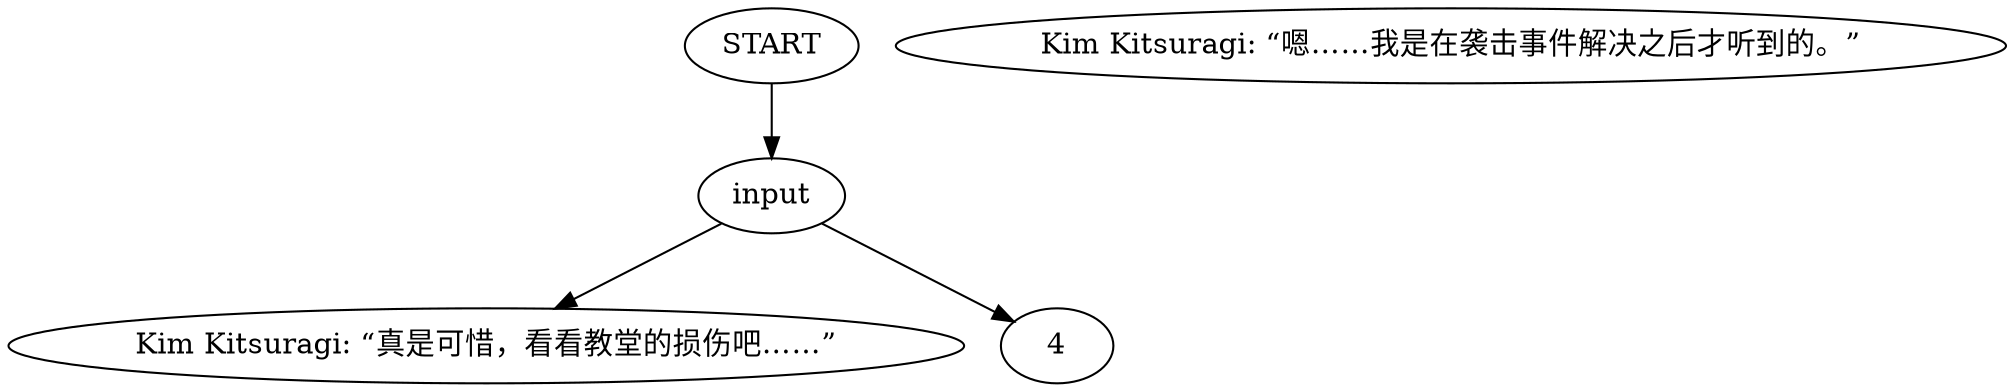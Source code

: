 # ICE / KIM CHURCH barks
# Kim reacts to the church getting shot up by the police a few months ago. Creates question option in Kim Main Dialogue.
# ==================================================
digraph G {
	  0 [label="START"];
	  1 [label="input"];
	  2 [label="Kim Kitsuragi: “真是可惜，看看教堂的损伤吧……”"];
	  3 [label="Kim Kitsuragi: “嗯……我是在袭击事件解决之后才听到的。”"];
	  0 -> 1
	  1 -> 2
	  1 -> 4
}


